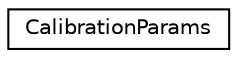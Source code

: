 digraph "Graphical Class Hierarchy"
{
  edge [fontname="Helvetica",fontsize="10",labelfontname="Helvetica",labelfontsize="10"];
  node [fontname="Helvetica",fontsize="10",shape=record];
  rankdir="LR";
  Node1 [label="CalibrationParams",height=0.2,width=0.4,color="black", fillcolor="white", style="filled",URL="$d9/d1c/struct_calibration_params.html",tooltip="This structure holds walk calibration model identfier, range of calibration and vector of parameters ..."];
}
